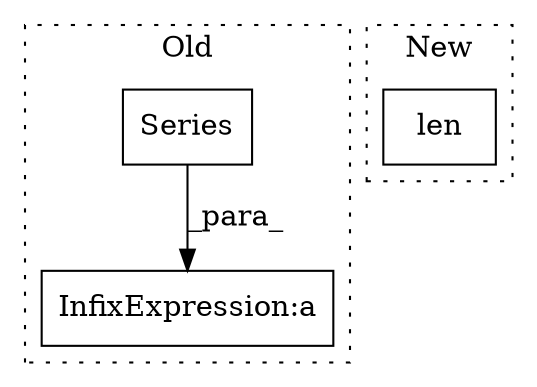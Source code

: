 digraph G {
subgraph cluster0 {
1 [label="Series" a="32" s="1399,1414" l="7,1" shape="box"];
3 [label="InfixExpression:a" a="27" s="1333" l="3" shape="box"];
label = "Old";
style="dotted";
}
subgraph cluster1 {
2 [label="len" a="32" s="1652,1659" l="4,1" shape="box"];
label = "New";
style="dotted";
}
1 -> 3 [label="_para_"];
}